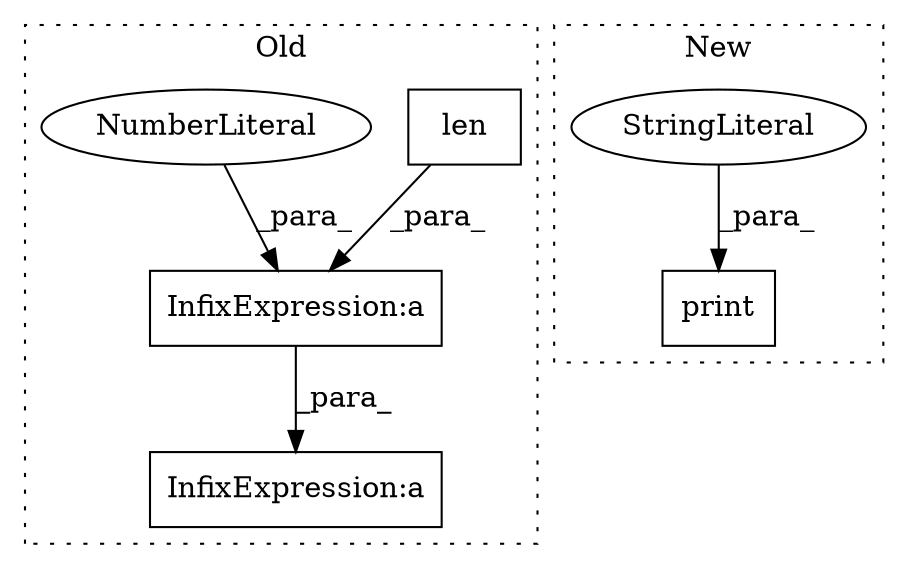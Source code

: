 digraph G {
subgraph cluster0 {
1 [label="len" a="32" s="2011,2021" l="4,1" shape="box"];
3 [label="InfixExpression:a" a="27" s="1985" l="3" shape="box"];
4 [label="InfixExpression:a" a="27" s="2008" l="3" shape="box"];
5 [label="NumberLiteral" a="34" s="2005" l="3" shape="ellipse"];
label = "Old";
style="dotted";
}
subgraph cluster1 {
2 [label="print" a="32" s="1821,1843" l="6,1" shape="box"];
6 [label="StringLiteral" a="45" s="1827" l="9" shape="ellipse"];
label = "New";
style="dotted";
}
1 -> 4 [label="_para_"];
4 -> 3 [label="_para_"];
5 -> 4 [label="_para_"];
6 -> 2 [label="_para_"];
}